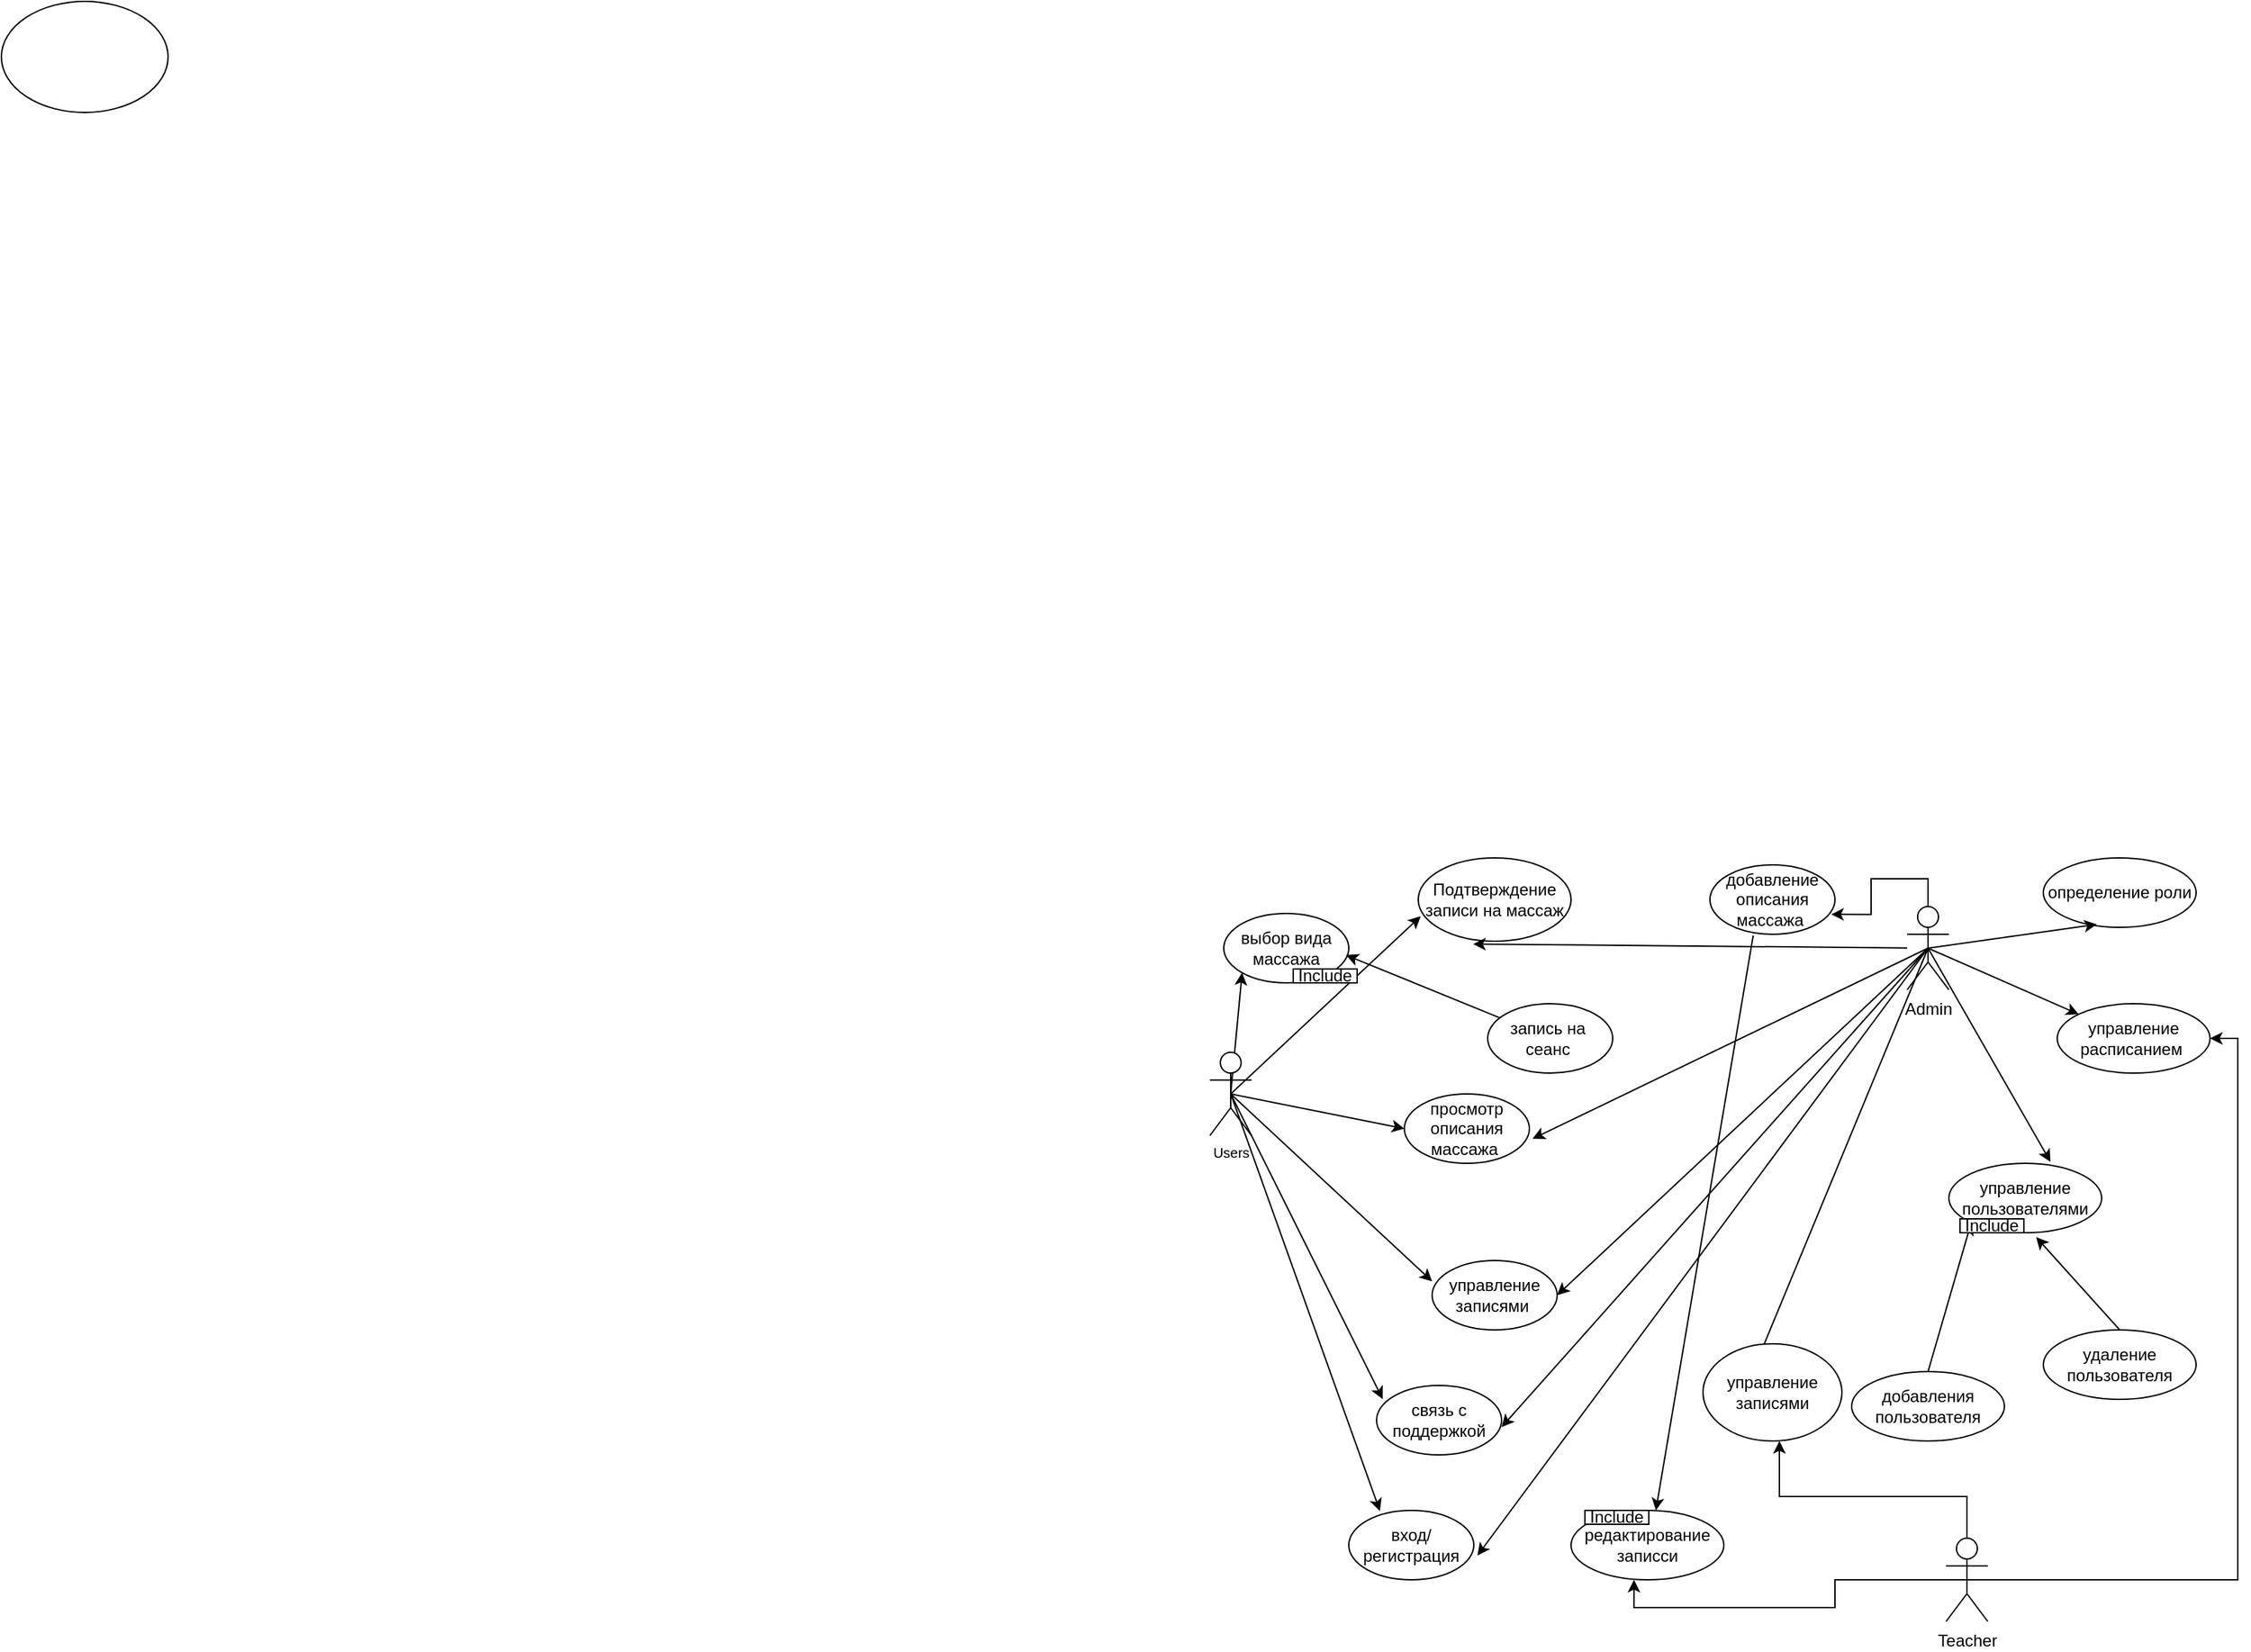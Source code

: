 <mxfile version="24.7.16" pages="3">
  <diagram name="Страница — 1" id="Sn9Q6BF947a1BOfdq00j">
    <mxGraphModel dx="1853" dy="564" grid="1" gridSize="10" guides="1" tooltips="1" connect="1" arrows="1" fold="1" page="1" pageScale="1" pageWidth="827" pageHeight="1169" math="0" shadow="0">
      <root>
        <mxCell id="0" />
        <mxCell id="1" parent="0" />
        <mxCell id="j0RlZ6Dkl8IsQOzs5qYV-15" value="" style="ellipse;whiteSpace=wrap;html=1;" parent="1" vertex="1">
          <mxGeometry x="-330" y="123" width="120" height="80" as="geometry" />
        </mxCell>
        <mxCell id="QufD9YajlSh37wi0qQjC-22" style="edgeStyle=none;rounded=0;orthogonalLoop=1;jettySize=auto;html=1;exitX=0.5;exitY=0.5;exitDx=0;exitDy=0;exitPerimeter=0;entryX=0;entryY=1;entryDx=0;entryDy=0;" edge="1" parent="1" source="QufD9YajlSh37wi0qQjC-24" target="QufD9YajlSh37wi0qQjC-26">
          <mxGeometry relative="1" as="geometry" />
        </mxCell>
        <mxCell id="QufD9YajlSh37wi0qQjC-23" style="edgeStyle=none;rounded=0;orthogonalLoop=1;jettySize=auto;html=1;exitX=0.5;exitY=0.5;exitDx=0;exitDy=0;exitPerimeter=0;entryX=0;entryY=0.5;entryDx=0;entryDy=0;" edge="1" parent="1" source="QufD9YajlSh37wi0qQjC-24" target="QufD9YajlSh37wi0qQjC-49">
          <mxGeometry relative="1" as="geometry" />
        </mxCell>
        <mxCell id="QufD9YajlSh37wi0qQjC-24" value="Users" style="shape=umlActor;verticalLabelPosition=bottom;verticalAlign=top;html=1;fontStyle=0;fontSize=10;" vertex="1" parent="1">
          <mxGeometry x="540" y="880" width="30" height="60" as="geometry" />
        </mxCell>
        <mxCell id="QufD9YajlSh37wi0qQjC-25" value="вход/регистрация" style="ellipse;whiteSpace=wrap;html=1;" vertex="1" parent="1">
          <mxGeometry x="640" y="1210" width="90" height="50" as="geometry" />
        </mxCell>
        <mxCell id="QufD9YajlSh37wi0qQjC-26" value="выбор вида массажа" style="ellipse;whiteSpace=wrap;html=1;" vertex="1" parent="1">
          <mxGeometry x="550" y="780" width="90" height="50" as="geometry" />
        </mxCell>
        <mxCell id="QufD9YajlSh37wi0qQjC-27" value="запись на&amp;nbsp; сеанс&amp;nbsp;" style="ellipse;whiteSpace=wrap;html=1;" vertex="1" parent="1">
          <mxGeometry x="740" y="845" width="90" height="50" as="geometry" />
        </mxCell>
        <mxCell id="QufD9YajlSh37wi0qQjC-28" style="edgeStyle=none;rounded=0;orthogonalLoop=1;jettySize=auto;html=1;exitX=0.5;exitY=0.5;exitDx=0;exitDy=0;exitPerimeter=0;entryX=1;entryY=0.5;entryDx=0;entryDy=0;" edge="1" parent="1" source="QufD9YajlSh37wi0qQjC-31" target="QufD9YajlSh37wi0qQjC-45">
          <mxGeometry relative="1" as="geometry" />
        </mxCell>
        <mxCell id="QufD9YajlSh37wi0qQjC-29" style="edgeStyle=none;rounded=0;orthogonalLoop=1;jettySize=auto;html=1;exitX=0.5;exitY=0.5;exitDx=0;exitDy=0;exitPerimeter=0;entryX=0.5;entryY=0;entryDx=0;entryDy=0;" edge="1" parent="1" source="QufD9YajlSh37wi0qQjC-31">
          <mxGeometry relative="1" as="geometry">
            <mxPoint x="935" y="1100" as="targetPoint" />
          </mxGeometry>
        </mxCell>
        <mxCell id="QufD9YajlSh37wi0qQjC-30" style="edgeStyle=none;rounded=0;orthogonalLoop=1;jettySize=auto;html=1;exitX=0.5;exitY=0.5;exitDx=0;exitDy=0;exitPerimeter=0;" edge="1" parent="1" source="QufD9YajlSh37wi0qQjC-31" target="QufD9YajlSh37wi0qQjC-48">
          <mxGeometry relative="1" as="geometry" />
        </mxCell>
        <mxCell id="QufD9YajlSh37wi0qQjC-31" value="Admin" style="shape=umlActor;verticalLabelPosition=bottom;verticalAlign=top;html=1;outlineConnect=0;" vertex="1" parent="1">
          <mxGeometry x="1042" y="775" width="30" height="60" as="geometry" />
        </mxCell>
        <mxCell id="QufD9YajlSh37wi0qQjC-32" value="Подтверждение записи на массаж" style="ellipse;whiteSpace=wrap;html=1;" vertex="1" parent="1">
          <mxGeometry x="690" y="740" width="110" height="60" as="geometry" />
        </mxCell>
        <mxCell id="QufD9YajlSh37wi0qQjC-33" value="" style="endArrow=classic;html=1;rounded=0;entryX=0.359;entryY=1.034;entryDx=0;entryDy=0;entryPerimeter=0;" edge="1" parent="1" source="QufD9YajlSh37wi0qQjC-31" target="QufD9YajlSh37wi0qQjC-32">
          <mxGeometry width="50" height="50" relative="1" as="geometry">
            <mxPoint x="810" y="1000" as="sourcePoint" />
            <mxPoint x="860" y="950" as="targetPoint" />
          </mxGeometry>
        </mxCell>
        <mxCell id="QufD9YajlSh37wi0qQjC-34" style="edgeStyle=none;rounded=0;orthogonalLoop=1;jettySize=auto;html=1;exitX=0.5;exitY=0.5;exitDx=0;exitDy=0;exitPerimeter=0;entryX=1.029;entryY=0.65;entryDx=0;entryDy=0;entryPerimeter=0;" edge="1" parent="1" source="QufD9YajlSh37wi0qQjC-31" target="QufD9YajlSh37wi0qQjC-25">
          <mxGeometry relative="1" as="geometry" />
        </mxCell>
        <mxCell id="QufD9YajlSh37wi0qQjC-35" value="управление пользователями" style="ellipse;whiteSpace=wrap;html=1;" vertex="1" parent="1">
          <mxGeometry x="1072" y="960" width="110" height="50" as="geometry" />
        </mxCell>
        <mxCell id="QufD9YajlSh37wi0qQjC-36" style="edgeStyle=none;rounded=0;orthogonalLoop=1;jettySize=auto;html=1;exitX=0.5;exitY=0.5;exitDx=0;exitDy=0;exitPerimeter=0;entryX=0.665;entryY=-0.021;entryDx=0;entryDy=0;entryPerimeter=0;" edge="1" parent="1" source="QufD9YajlSh37wi0qQjC-31" target="QufD9YajlSh37wi0qQjC-35">
          <mxGeometry relative="1" as="geometry" />
        </mxCell>
        <mxCell id="QufD9YajlSh37wi0qQjC-37" value="удаление пользователя" style="ellipse;whiteSpace=wrap;html=1;" vertex="1" parent="1">
          <mxGeometry x="1140" y="1080" width="110" height="50" as="geometry" />
        </mxCell>
        <mxCell id="QufD9YajlSh37wi0qQjC-38" style="edgeStyle=none;rounded=0;orthogonalLoop=1;jettySize=auto;html=1;exitX=0.5;exitY=0;exitDx=0;exitDy=0;entryX=0.571;entryY=1.063;entryDx=0;entryDy=0;entryPerimeter=0;" edge="1" parent="1" source="QufD9YajlSh37wi0qQjC-37" target="QufD9YajlSh37wi0qQjC-35">
          <mxGeometry relative="1" as="geometry" />
        </mxCell>
        <mxCell id="QufD9YajlSh37wi0qQjC-39" value="связь с поддержкой" style="ellipse;whiteSpace=wrap;html=1;" vertex="1" parent="1">
          <mxGeometry x="660" y="1120" width="90" height="50" as="geometry" />
        </mxCell>
        <mxCell id="QufD9YajlSh37wi0qQjC-40" style="edgeStyle=none;rounded=0;orthogonalLoop=1;jettySize=auto;html=1;exitX=0.5;exitY=0.5;exitDx=0;exitDy=0;exitPerimeter=0;entryX=0.049;entryY=0.197;entryDx=0;entryDy=0;entryPerimeter=0;" edge="1" parent="1" source="QufD9YajlSh37wi0qQjC-24" target="QufD9YajlSh37wi0qQjC-39">
          <mxGeometry relative="1" as="geometry" />
        </mxCell>
        <mxCell id="QufD9YajlSh37wi0qQjC-41" style="edgeStyle=none;rounded=0;orthogonalLoop=1;jettySize=auto;html=1;exitX=0.5;exitY=0.5;exitDx=0;exitDy=0;exitPerimeter=0;entryX=0.249;entryY=0.009;entryDx=0;entryDy=0;entryPerimeter=0;" edge="1" parent="1" source="QufD9YajlSh37wi0qQjC-24" target="QufD9YajlSh37wi0qQjC-25">
          <mxGeometry relative="1" as="geometry" />
        </mxCell>
        <mxCell id="QufD9YajlSh37wi0qQjC-42" style="edgeStyle=none;rounded=0;orthogonalLoop=1;jettySize=auto;html=1;exitX=0.5;exitY=0.5;exitDx=0;exitDy=0;exitPerimeter=0;entryX=1;entryY=0.6;entryDx=0;entryDy=0;entryPerimeter=0;" edge="1" parent="1" source="QufD9YajlSh37wi0qQjC-31" target="QufD9YajlSh37wi0qQjC-39">
          <mxGeometry relative="1" as="geometry" />
        </mxCell>
        <mxCell id="QufD9YajlSh37wi0qQjC-43" style="edgeStyle=none;rounded=0;orthogonalLoop=1;jettySize=auto;html=1;exitX=0.5;exitY=0;exitDx=0;exitDy=0;entryX=0;entryY=1;entryDx=0;entryDy=0;" edge="1" parent="1" source="QufD9YajlSh37wi0qQjC-44" target="QufD9YajlSh37wi0qQjC-35">
          <mxGeometry relative="1" as="geometry" />
        </mxCell>
        <mxCell id="QufD9YajlSh37wi0qQjC-44" value="добавления пользователя" style="ellipse;whiteSpace=wrap;html=1;" vertex="1" parent="1">
          <mxGeometry x="1002" y="1110" width="110" height="50" as="geometry" />
        </mxCell>
        <mxCell id="QufD9YajlSh37wi0qQjC-45" value="управление записями&amp;nbsp;" style="ellipse;whiteSpace=wrap;html=1;" vertex="1" parent="1">
          <mxGeometry x="700" y="1030" width="90" height="50" as="geometry" />
        </mxCell>
        <mxCell id="QufD9YajlSh37wi0qQjC-46" style="edgeStyle=none;rounded=0;orthogonalLoop=1;jettySize=auto;html=1;exitX=0.5;exitY=0.5;exitDx=0;exitDy=0;exitPerimeter=0;entryX=0;entryY=0.3;entryDx=0;entryDy=0;entryPerimeter=0;" edge="1" parent="1" source="QufD9YajlSh37wi0qQjC-24" target="QufD9YajlSh37wi0qQjC-45">
          <mxGeometry relative="1" as="geometry" />
        </mxCell>
        <mxCell id="QufD9YajlSh37wi0qQjC-48" value="управление расписанием&amp;nbsp;" style="ellipse;whiteSpace=wrap;html=1;" vertex="1" parent="1">
          <mxGeometry x="1150" y="845" width="110" height="50" as="geometry" />
        </mxCell>
        <mxCell id="QufD9YajlSh37wi0qQjC-49" value="просмотр описания массажа&amp;nbsp;" style="ellipse;whiteSpace=wrap;html=1;" vertex="1" parent="1">
          <mxGeometry x="680" y="910" width="90" height="50" as="geometry" />
        </mxCell>
        <mxCell id="QufD9YajlSh37wi0qQjC-50" style="edgeStyle=none;rounded=0;orthogonalLoop=1;jettySize=auto;html=1;entryX=1.025;entryY=0.646;entryDx=0;entryDy=0;entryPerimeter=0;exitX=0.5;exitY=0.5;exitDx=0;exitDy=0;exitPerimeter=0;" edge="1" parent="1" source="QufD9YajlSh37wi0qQjC-31" target="QufD9YajlSh37wi0qQjC-49">
          <mxGeometry relative="1" as="geometry">
            <mxPoint x="1065" y="870" as="sourcePoint" />
          </mxGeometry>
        </mxCell>
        <mxCell id="QufD9YajlSh37wi0qQjC-51" style="edgeStyle=none;rounded=0;orthogonalLoop=1;jettySize=auto;html=1;exitX=0.5;exitY=0.5;exitDx=0;exitDy=0;exitPerimeter=0;entryX=0.016;entryY=0.7;entryDx=0;entryDy=0;entryPerimeter=0;" edge="1" parent="1" source="QufD9YajlSh37wi0qQjC-24" target="QufD9YajlSh37wi0qQjC-32">
          <mxGeometry relative="1" as="geometry" />
        </mxCell>
        <mxCell id="QufD9YajlSh37wi0qQjC-52" value="определение роли" style="ellipse;whiteSpace=wrap;html=1;" vertex="1" parent="1">
          <mxGeometry x="1140" y="740" width="110" height="50" as="geometry" />
        </mxCell>
        <mxCell id="QufD9YajlSh37wi0qQjC-53" style="edgeStyle=none;rounded=0;orthogonalLoop=1;jettySize=auto;html=1;exitX=0.5;exitY=0.5;exitDx=0;exitDy=0;exitPerimeter=0;entryX=0.35;entryY=0.957;entryDx=0;entryDy=0;entryPerimeter=0;" edge="1" parent="1" source="QufD9YajlSh37wi0qQjC-31" target="QufD9YajlSh37wi0qQjC-52">
          <mxGeometry relative="1" as="geometry" />
        </mxCell>
        <mxCell id="QufD9YajlSh37wi0qQjC-54" value="добавление описания массажа&amp;nbsp;" style="ellipse;whiteSpace=wrap;html=1;" vertex="1" parent="1">
          <mxGeometry x="900" y="745" width="90" height="50" as="geometry" />
        </mxCell>
        <mxCell id="QufD9YajlSh37wi0qQjC-55" style="edgeStyle=orthogonalEdgeStyle;rounded=0;orthogonalLoop=1;jettySize=auto;html=1;exitX=0.5;exitY=0.5;exitDx=0;exitDy=0;exitPerimeter=0;entryX=1;entryY=0.5;entryDx=0;entryDy=0;" edge="1" parent="1" source="QufD9YajlSh37wi0qQjC-57" target="QufD9YajlSh37wi0qQjC-48">
          <mxGeometry relative="1" as="geometry" />
        </mxCell>
        <mxCell id="QufD9YajlSh37wi0qQjC-56" style="edgeStyle=orthogonalEdgeStyle;rounded=0;orthogonalLoop=1;jettySize=auto;html=1;exitX=0.5;exitY=0.5;exitDx=0;exitDy=0;exitPerimeter=0;" edge="1" parent="1" source="QufD9YajlSh37wi0qQjC-57">
          <mxGeometry relative="1" as="geometry">
            <mxPoint x="950" y="1160" as="targetPoint" />
            <Array as="points">
              <mxPoint x="1085" y="1200" />
              <mxPoint x="950" y="1200" />
            </Array>
          </mxGeometry>
        </mxCell>
        <mxCell id="QufD9YajlSh37wi0qQjC-57" value="Teacher" style="shape=umlActor;verticalLabelPosition=bottom;verticalAlign=top;html=1;outlineConnect=0;" vertex="1" parent="1">
          <mxGeometry x="1070" y="1230" width="30" height="60" as="geometry" />
        </mxCell>
        <mxCell id="QufD9YajlSh37wi0qQjC-58" value="редактирование записси" style="ellipse;whiteSpace=wrap;html=1;" vertex="1" parent="1">
          <mxGeometry x="800" y="1210" width="110" height="50" as="geometry" />
        </mxCell>
        <mxCell id="QufD9YajlSh37wi0qQjC-59" style="edgeStyle=orthogonalEdgeStyle;rounded=0;orthogonalLoop=1;jettySize=auto;html=1;exitX=0.5;exitY=0.5;exitDx=0;exitDy=0;exitPerimeter=0;entryX=0.412;entryY=1;entryDx=0;entryDy=0;entryPerimeter=0;" edge="1" parent="1" source="QufD9YajlSh37wi0qQjC-57" target="QufD9YajlSh37wi0qQjC-58">
          <mxGeometry relative="1" as="geometry" />
        </mxCell>
        <mxCell id="QufD9YajlSh37wi0qQjC-60" style="edgeStyle=none;rounded=0;orthogonalLoop=1;jettySize=auto;html=1;entryX=0;entryY=1;entryDx=0;entryDy=0;" edge="1" parent="1" source="QufD9YajlSh37wi0qQjC-27">
          <mxGeometry relative="1" as="geometry">
            <mxPoint x="630" y="897" as="sourcePoint" />
            <mxPoint x="638" y="810" as="targetPoint" />
          </mxGeometry>
        </mxCell>
        <mxCell id="QufD9YajlSh37wi0qQjC-61" value="Include" style="rounded=0;whiteSpace=wrap;html=1;" vertex="1" parent="1">
          <mxGeometry x="600" y="820" width="46" height="10" as="geometry" />
        </mxCell>
        <mxCell id="QufD9YajlSh37wi0qQjC-62" value="Include" style="rounded=0;whiteSpace=wrap;html=1;" vertex="1" parent="1">
          <mxGeometry x="1080" y="1000" width="46" height="10" as="geometry" />
        </mxCell>
        <mxCell id="QufD9YajlSh37wi0qQjC-63" value="Include" style="rounded=0;whiteSpace=wrap;html=1;" vertex="1" parent="1">
          <mxGeometry x="810" y="1210" width="46" height="10" as="geometry" />
        </mxCell>
        <mxCell id="QufD9YajlSh37wi0qQjC-64" value="" style="endArrow=classic;html=1;rounded=0;entryX=0.555;entryY=0;entryDx=0;entryDy=0;entryPerimeter=0;exitX=0.346;exitY=1.018;exitDx=0;exitDy=0;exitPerimeter=0;" edge="1" parent="1" source="QufD9YajlSh37wi0qQjC-54" target="QufD9YajlSh37wi0qQjC-58">
          <mxGeometry width="50" height="50" relative="1" as="geometry">
            <mxPoint x="954.5" y="1109" as="sourcePoint" />
            <mxPoint x="793.5" y="960" as="targetPoint" />
          </mxGeometry>
        </mxCell>
        <mxCell id="QufD9YajlSh37wi0qQjC-65" style="edgeStyle=orthogonalEdgeStyle;rounded=0;orthogonalLoop=1;jettySize=auto;html=1;exitX=0.5;exitY=0;exitDx=0;exitDy=0;exitPerimeter=0;entryX=0.97;entryY=0.713;entryDx=0;entryDy=0;entryPerimeter=0;" edge="1" parent="1" source="QufD9YajlSh37wi0qQjC-31" target="QufD9YajlSh37wi0qQjC-54">
          <mxGeometry relative="1" as="geometry" />
        </mxCell>
        <mxCell id="QufD9YajlSh37wi0qQjC-66" value="управление записями" style="ellipse;whiteSpace=wrap;html=1;" vertex="1" parent="1">
          <mxGeometry x="895" y="1090" width="100" height="70" as="geometry" />
        </mxCell>
      </root>
    </mxGraphModel>
  </diagram>
  <diagram id="aHasKVYYZ6ZJzOoGVuJB" name="Страница — 2">
    <mxGraphModel dx="727" dy="399" grid="1" gridSize="10" guides="1" tooltips="1" connect="1" arrows="1" fold="1" page="1" pageScale="1" pageWidth="827" pageHeight="1169" math="0" shadow="0">
      <root>
        <mxCell id="0" />
        <mxCell id="1" parent="0" />
        <mxCell id="Vlpkj7MBaVBn8xbvUsrT-1" style="edgeStyle=orthogonalEdgeStyle;rounded=0;orthogonalLoop=1;jettySize=auto;html=1;exitX=0.5;exitY=1;exitDx=0;exitDy=0;entryX=0.5;entryY=0;entryDx=0;entryDy=0;" edge="1" parent="1" source="Vlpkj7MBaVBn8xbvUsrT-2" target="Vlpkj7MBaVBn8xbvUsrT-3">
          <mxGeometry relative="1" as="geometry" />
        </mxCell>
        <mxCell id="Vlpkj7MBaVBn8xbvUsrT-2" value="" style="ellipse;whiteSpace=wrap;html=1;aspect=fixed;" vertex="1" parent="1">
          <mxGeometry x="720" y="200" width="20" height="20" as="geometry" />
        </mxCell>
        <mxCell id="Vlpkj7MBaVBn8xbvUsrT-3" value="" style="rhombus;whiteSpace=wrap;html=1;" vertex="1" parent="1">
          <mxGeometry x="700" y="250" width="60" height="50" as="geometry" />
        </mxCell>
        <mxCell id="Vlpkj7MBaVBn8xbvUsrT-4" value="" style="edgeStyle=orthogonalEdgeStyle;rounded=0;orthogonalLoop=1;jettySize=auto;html=1;" edge="1" parent="1" source="Vlpkj7MBaVBn8xbvUsrT-5" target="Vlpkj7MBaVBn8xbvUsrT-33">
          <mxGeometry relative="1" as="geometry" />
        </mxCell>
        <mxCell id="Vlpkj7MBaVBn8xbvUsrT-5" value="Ввод почты и пароля" style="strokeWidth=2;html=1;shape=mxgraph.flowchart.terminator;whiteSpace=wrap;" vertex="1" parent="1">
          <mxGeometry x="690" y="320" width="80" height="60" as="geometry" />
        </mxCell>
        <mxCell id="Vlpkj7MBaVBn8xbvUsrT-6" style="edgeStyle=orthogonalEdgeStyle;rounded=0;orthogonalLoop=1;jettySize=auto;html=1;exitX=0.5;exitY=1;exitDx=0;exitDy=0;entryX=0.5;entryY=0;entryDx=0;entryDy=0;entryPerimeter=0;" edge="1" parent="1" source="Vlpkj7MBaVBn8xbvUsrT-3" target="Vlpkj7MBaVBn8xbvUsrT-5">
          <mxGeometry relative="1" as="geometry" />
        </mxCell>
        <mxCell id="Vlpkj7MBaVBn8xbvUsrT-7" style="edgeStyle=orthogonalEdgeStyle;rounded=0;orthogonalLoop=1;jettySize=auto;html=1;exitX=0.5;exitY=1;exitDx=0;exitDy=0;exitPerimeter=0;entryX=0.5;entryY=0;entryDx=0;entryDy=0;" edge="1" parent="1" source="Vlpkj7MBaVBn8xbvUsrT-8" target="Vlpkj7MBaVBn8xbvUsrT-12">
          <mxGeometry relative="1" as="geometry" />
        </mxCell>
        <mxCell id="Vlpkj7MBaVBn8xbvUsrT-8" value="Проверка почты и пароля" style="strokeWidth=2;html=1;shape=mxgraph.flowchart.terminator;whiteSpace=wrap;" vertex="1" parent="1">
          <mxGeometry x="690" y="400" width="80" height="60" as="geometry" />
        </mxCell>
        <mxCell id="Vlpkj7MBaVBn8xbvUsrT-9" style="edgeStyle=orthogonalEdgeStyle;rounded=0;orthogonalLoop=1;jettySize=auto;html=1;exitX=0.5;exitY=1;exitDx=0;exitDy=0;exitPerimeter=0;entryX=0.5;entryY=0;entryDx=0;entryDy=0;entryPerimeter=0;" edge="1" parent="1" source="Vlpkj7MBaVBn8xbvUsrT-5" target="Vlpkj7MBaVBn8xbvUsrT-8">
          <mxGeometry relative="1" as="geometry" />
        </mxCell>
        <mxCell id="Vlpkj7MBaVBn8xbvUsrT-10" style="edgeStyle=orthogonalEdgeStyle;rounded=0;orthogonalLoop=1;jettySize=auto;html=1;exitX=0;exitY=0.5;exitDx=0;exitDy=0;entryX=0;entryY=0.5;entryDx=0;entryDy=0;" edge="1" parent="1" source="Vlpkj7MBaVBn8xbvUsrT-12" target="Vlpkj7MBaVBn8xbvUsrT-3">
          <mxGeometry relative="1" as="geometry" />
        </mxCell>
        <mxCell id="Vlpkj7MBaVBn8xbvUsrT-11" style="edgeStyle=orthogonalEdgeStyle;rounded=0;orthogonalLoop=1;jettySize=auto;html=1;exitX=0.5;exitY=1;exitDx=0;exitDy=0;" edge="1" parent="1" source="Vlpkj7MBaVBn8xbvUsrT-12">
          <mxGeometry relative="1" as="geometry">
            <mxPoint x="730.333" y="580" as="targetPoint" />
          </mxGeometry>
        </mxCell>
        <mxCell id="Vlpkj7MBaVBn8xbvUsrT-12" value="" style="rhombus;whiteSpace=wrap;html=1;" vertex="1" parent="1">
          <mxGeometry x="700" y="490" width="60" height="50" as="geometry" />
        </mxCell>
        <mxCell id="Vlpkj7MBaVBn8xbvUsrT-13" value="Введены неправильные данные" style="text;html=1;align=center;verticalAlign=middle;resizable=0;points=[];autosize=1;strokeColor=none;fillColor=none;" vertex="1" parent="1">
          <mxGeometry x="480" y="430" width="200" height="30" as="geometry" />
        </mxCell>
        <mxCell id="Vlpkj7MBaVBn8xbvUsrT-14" value="Введены правильные данные&amp;nbsp;" style="text;html=1;align=center;verticalAlign=middle;resizable=0;points=[];autosize=1;strokeColor=none;fillColor=none;" vertex="1" parent="1">
          <mxGeometry x="530" y="540" width="190" height="30" as="geometry" />
        </mxCell>
        <mxCell id="Vlpkj7MBaVBn8xbvUsrT-15" style="edgeStyle=orthogonalEdgeStyle;rounded=0;orthogonalLoop=1;jettySize=auto;html=1;exitX=0.5;exitY=1;exitDx=0;exitDy=0;exitPerimeter=0;entryX=0.5;entryY=0;entryDx=0;entryDy=0;" edge="1" parent="1" source="Vlpkj7MBaVBn8xbvUsrT-17" target="Vlpkj7MBaVBn8xbvUsrT-21">
          <mxGeometry relative="1" as="geometry" />
        </mxCell>
        <mxCell id="Vlpkj7MBaVBn8xbvUsrT-16" value="" style="edgeStyle=orthogonalEdgeStyle;rounded=0;orthogonalLoop=1;jettySize=auto;html=1;" edge="1" parent="1" source="Vlpkj7MBaVBn8xbvUsrT-17" target="Vlpkj7MBaVBn8xbvUsrT-34">
          <mxGeometry relative="1" as="geometry" />
        </mxCell>
        <mxCell id="Vlpkj7MBaVBn8xbvUsrT-17" value="Выбрать массажа для записи&amp;nbsp;" style="strokeWidth=2;html=1;shape=mxgraph.flowchart.terminator;whiteSpace=wrap;" vertex="1" parent="1">
          <mxGeometry x="690" y="580" width="80" height="60" as="geometry" />
        </mxCell>
        <mxCell id="Vlpkj7MBaVBn8xbvUsrT-18" style="edgeStyle=orthogonalEdgeStyle;rounded=0;orthogonalLoop=1;jettySize=auto;html=1;exitX=0;exitY=0.5;exitDx=0;exitDy=0;" edge="1" parent="1" source="Vlpkj7MBaVBn8xbvUsrT-21" target="Vlpkj7MBaVBn8xbvUsrT-23">
          <mxGeometry relative="1" as="geometry" />
        </mxCell>
        <mxCell id="Vlpkj7MBaVBn8xbvUsrT-19" style="edgeStyle=orthogonalEdgeStyle;rounded=0;orthogonalLoop=1;jettySize=auto;html=1;exitX=0;exitY=1;exitDx=0;exitDy=0;" edge="1" parent="1" source="Vlpkj7MBaVBn8xbvUsrT-21" target="Vlpkj7MBaVBn8xbvUsrT-25">
          <mxGeometry relative="1" as="geometry" />
        </mxCell>
        <mxCell id="Vlpkj7MBaVBn8xbvUsrT-20" style="edgeStyle=orthogonalEdgeStyle;rounded=0;orthogonalLoop=1;jettySize=auto;html=1;exitX=1;exitY=0.5;exitDx=0;exitDy=0;" edge="1" parent="1" source="Vlpkj7MBaVBn8xbvUsrT-21" target="Vlpkj7MBaVBn8xbvUsrT-29">
          <mxGeometry relative="1" as="geometry" />
        </mxCell>
        <mxCell id="Vlpkj7MBaVBn8xbvUsrT-21" value="" style="rhombus;whiteSpace=wrap;html=1;" vertex="1" parent="1">
          <mxGeometry x="700" y="680" width="60" height="50" as="geometry" />
        </mxCell>
        <mxCell id="Vlpkj7MBaVBn8xbvUsrT-22" style="edgeStyle=orthogonalEdgeStyle;rounded=0;orthogonalLoop=1;jettySize=auto;html=1;exitX=0.5;exitY=1;exitDx=0;exitDy=0;exitPerimeter=0;entryX=0;entryY=0.5;entryDx=0;entryDy=0;" edge="1" parent="1" source="Vlpkj7MBaVBn8xbvUsrT-23" target="Vlpkj7MBaVBn8xbvUsrT-30">
          <mxGeometry relative="1" as="geometry" />
        </mxCell>
        <mxCell id="Vlpkj7MBaVBn8xbvUsrT-23" value="Записаться на массаж" style="strokeWidth=2;html=1;shape=mxgraph.flowchart.terminator;whiteSpace=wrap;" vertex="1" parent="1">
          <mxGeometry x="550" y="790" width="80" height="60" as="geometry" />
        </mxCell>
        <mxCell id="Vlpkj7MBaVBn8xbvUsrT-24" style="edgeStyle=orthogonalEdgeStyle;rounded=0;orthogonalLoop=1;jettySize=auto;html=1;exitX=0.5;exitY=1;exitDx=0;exitDy=0;exitPerimeter=0;" edge="1" parent="1" source="Vlpkj7MBaVBn8xbvUsrT-25" target="Vlpkj7MBaVBn8xbvUsrT-30">
          <mxGeometry relative="1" as="geometry" />
        </mxCell>
        <mxCell id="Vlpkj7MBaVBn8xbvUsrT-25" value="Изменить запись" style="strokeWidth=2;html=1;shape=mxgraph.flowchart.terminator;whiteSpace=wrap;" vertex="1" parent="1">
          <mxGeometry x="670" y="790" width="80" height="60" as="geometry" />
        </mxCell>
        <mxCell id="Vlpkj7MBaVBn8xbvUsrT-26" value="Просмотреть запись" style="strokeWidth=2;html=1;shape=mxgraph.flowchart.terminator;whiteSpace=wrap;" vertex="1" parent="1">
          <mxGeometry x="800" y="790" width="80" height="60" as="geometry" />
        </mxCell>
        <mxCell id="Vlpkj7MBaVBn8xbvUsrT-27" style="edgeStyle=orthogonalEdgeStyle;rounded=0;orthogonalLoop=1;jettySize=auto;html=1;exitX=1;exitY=1;exitDx=0;exitDy=0;entryX=0.433;entryY=-0.003;entryDx=0;entryDy=0;entryPerimeter=0;" edge="1" parent="1" source="Vlpkj7MBaVBn8xbvUsrT-21" target="Vlpkj7MBaVBn8xbvUsrT-26">
          <mxGeometry relative="1" as="geometry" />
        </mxCell>
        <mxCell id="Vlpkj7MBaVBn8xbvUsrT-28" style="edgeStyle=orthogonalEdgeStyle;rounded=0;orthogonalLoop=1;jettySize=auto;html=1;exitX=0.5;exitY=1;exitDx=0;exitDy=0;exitPerimeter=0;entryX=1;entryY=0.5;entryDx=0;entryDy=0;" edge="1" parent="1" source="Vlpkj7MBaVBn8xbvUsrT-29" target="Vlpkj7MBaVBn8xbvUsrT-30">
          <mxGeometry relative="1" as="geometry" />
        </mxCell>
        <mxCell id="Vlpkj7MBaVBn8xbvUsrT-29" value="Удалить запись" style="strokeWidth=2;html=1;shape=mxgraph.flowchart.terminator;whiteSpace=wrap;" vertex="1" parent="1">
          <mxGeometry x="920" y="790" width="80" height="60" as="geometry" />
        </mxCell>
        <mxCell id="Vlpkj7MBaVBn8xbvUsrT-30" value="" style="rhombus;whiteSpace=wrap;html=1;" vertex="1" parent="1">
          <mxGeometry x="730" y="900" width="60" height="50" as="geometry" />
        </mxCell>
        <mxCell id="Vlpkj7MBaVBn8xbvUsrT-31" style="edgeStyle=orthogonalEdgeStyle;rounded=0;orthogonalLoop=1;jettySize=auto;html=1;exitX=0.5;exitY=1;exitDx=0;exitDy=0;exitPerimeter=0;entryX=0.944;entryY=0.343;entryDx=0;entryDy=0;entryPerimeter=0;" edge="1" parent="1" source="Vlpkj7MBaVBn8xbvUsrT-26" target="Vlpkj7MBaVBn8xbvUsrT-30">
          <mxGeometry relative="1" as="geometry" />
        </mxCell>
        <mxCell id="Vlpkj7MBaVBn8xbvUsrT-32" style="edgeStyle=orthogonalEdgeStyle;rounded=0;orthogonalLoop=1;jettySize=auto;html=1;exitX=0.5;exitY=1;exitDx=0;exitDy=0;entryX=0;entryY=0.5;entryDx=0;entryDy=0;entryPerimeter=0;" edge="1" parent="1" source="Vlpkj7MBaVBn8xbvUsrT-30" target="Vlpkj7MBaVBn8xbvUsrT-17">
          <mxGeometry relative="1" as="geometry">
            <Array as="points">
              <mxPoint x="760" y="970" />
              <mxPoint x="500" y="970" />
              <mxPoint x="500" y="610" />
            </Array>
          </mxGeometry>
        </mxCell>
        <mxCell id="Vlpkj7MBaVBn8xbvUsrT-33" value="" style="ellipse;whiteSpace=wrap;html=1;aspect=fixed;" vertex="1" parent="1">
          <mxGeometry x="814" y="340" width="20" height="20" as="geometry" />
        </mxCell>
        <mxCell id="Vlpkj7MBaVBn8xbvUsrT-34" value="" style="ellipse;whiteSpace=wrap;html=1;aspect=fixed;" vertex="1" parent="1">
          <mxGeometry x="860" y="600" width="20" height="20" as="geometry" />
        </mxCell>
        <mxCell id="Vlpkj7MBaVBn8xbvUsrT-35" value="Выход из системы" style="text;html=1;align=center;verticalAlign=middle;resizable=0;points=[];autosize=1;strokeColor=none;fillColor=none;" vertex="1" parent="1">
          <mxGeometry x="890" y="590" width="130" height="30" as="geometry" />
        </mxCell>
        <mxCell id="Vlpkj7MBaVBn8xbvUsrT-36" value="&lt;span style=&quot;color: rgb(0, 0, 0); font-family: Helvetica; font-size: 12px; font-style: normal; font-variant-ligatures: normal; font-variant-caps: normal; font-weight: 400; letter-spacing: normal; orphans: 2; text-align: center; text-indent: 0px; text-transform: none; widows: 2; word-spacing: 0px; -webkit-text-stroke-width: 0px; white-space: nowrap; background-color: rgb(251, 251, 251); text-decoration-thickness: initial; text-decoration-style: initial; text-decoration-color: initial; display: inline !important; float: none;&quot;&gt;Выход из системы&lt;/span&gt;" style="text;whiteSpace=wrap;html=1;" vertex="1" parent="1">
          <mxGeometry x="834" y="340" width="140" height="40" as="geometry" />
        </mxCell>
        <mxCell id="Vlpkj7MBaVBn8xbvUsrT-37" value="" style="endArrow=none;html=1;rounded=0;exitX=1;exitY=0;exitDx=0;exitDy=0;" edge="1" parent="1" source="Vlpkj7MBaVBn8xbvUsrT-21">
          <mxGeometry width="50" height="50" relative="1" as="geometry">
            <mxPoint x="820" y="800" as="sourcePoint" />
            <mxPoint x="1060" y="800" as="targetPoint" />
            <Array as="points">
              <mxPoint x="1060" y="690" />
            </Array>
          </mxGeometry>
        </mxCell>
        <mxCell id="Vlpkj7MBaVBn8xbvUsrT-39" value="подтверждение номера&amp;nbsp;" style="strokeWidth=2;html=1;shape=mxgraph.flowchart.terminator;whiteSpace=wrap;" vertex="1" parent="1">
          <mxGeometry x="1020" y="790" width="100" height="60" as="geometry" />
        </mxCell>
        <mxCell id="Vlpkj7MBaVBn8xbvUsrT-40" value="" style="endArrow=classic;html=1;rounded=0;" edge="1" parent="1">
          <mxGeometry width="50" height="50" relative="1" as="geometry">
            <mxPoint x="1060" y="690" as="sourcePoint" />
            <mxPoint x="1060" y="790" as="targetPoint" />
            <Array as="points">
              <mxPoint x="1060" y="690" />
            </Array>
          </mxGeometry>
        </mxCell>
      </root>
    </mxGraphModel>
  </diagram>
  <diagram id="smsij98Wmw1ewSfDMP_E" name="Страница — 3">
    <mxGraphModel dx="872" dy="479" grid="1" gridSize="10" guides="1" tooltips="1" connect="1" arrows="1" fold="1" page="1" pageScale="1" pageWidth="827" pageHeight="1169" math="0" shadow="0">
      <root>
        <mxCell id="0" />
        <mxCell id="1" parent="0" />
        <mxCell id="skW-gDbjZoDmXVQ_z4p6-1" value="Пользователь" style="rounded=1;whiteSpace=wrap;html=1;" vertex="1" parent="1">
          <mxGeometry x="490" y="240" width="90" height="40" as="geometry" />
        </mxCell>
        <mxCell id="skW-gDbjZoDmXVQ_z4p6-2" value="" style="verticalLabelPosition=bottom;verticalAlign=top;html=1;shape=mxgraph.basic.rect;fillColor2=none;strokeWidth=1;size=20;indent=5;" vertex="1" parent="1">
          <mxGeometry x="530" y="280" width="10" height="370" as="geometry" />
        </mxCell>
        <mxCell id="skW-gDbjZoDmXVQ_z4p6-3" value="" style="endArrow=classic;html=1;rounded=0;" edge="1" parent="1">
          <mxGeometry width="50" height="50" relative="1" as="geometry">
            <mxPoint x="540" y="340" as="sourcePoint" />
            <mxPoint x="680" y="340" as="targetPoint" />
          </mxGeometry>
        </mxCell>
        <mxCell id="skW-gDbjZoDmXVQ_z4p6-4" value="Ввод данных" style="text;html=1;align=center;verticalAlign=middle;resizable=0;points=[];autosize=1;strokeColor=none;fillColor=none;" vertex="1" parent="1">
          <mxGeometry x="560" y="300" width="100" height="30" as="geometry" />
        </mxCell>
        <mxCell id="skW-gDbjZoDmXVQ_z4p6-5" value="Форма регисрации" style="rounded=1;whiteSpace=wrap;html=1;" vertex="1" parent="1">
          <mxGeometry x="640" y="240" width="90" height="40" as="geometry" />
        </mxCell>
        <mxCell id="skW-gDbjZoDmXVQ_z4p6-6" value="" style="endArrow=none;dashed=1;html=1;rounded=0;" edge="1" parent="1">
          <mxGeometry width="50" height="50" relative="1" as="geometry">
            <mxPoint x="684.58" y="310" as="sourcePoint" />
            <mxPoint x="684.58" y="280" as="targetPoint" />
          </mxGeometry>
        </mxCell>
        <mxCell id="skW-gDbjZoDmXVQ_z4p6-7" value="" style="verticalLabelPosition=bottom;verticalAlign=top;html=1;shape=mxgraph.basic.rect;fillColor2=none;strokeWidth=1;size=20;indent=5;" vertex="1" parent="1">
          <mxGeometry x="680" y="310" width="10" height="340" as="geometry" />
        </mxCell>
        <mxCell id="skW-gDbjZoDmXVQ_z4p6-8" value="" style="endArrow=classic;html=1;rounded=0;entryX=0;entryY=0.046;entryDx=0;entryDy=0;entryPerimeter=0;" edge="1" parent="1" target="skW-gDbjZoDmXVQ_z4p6-12">
          <mxGeometry width="50" height="50" relative="1" as="geometry">
            <mxPoint x="690" y="371" as="sourcePoint" />
            <mxPoint x="829" y="370" as="targetPoint" />
          </mxGeometry>
        </mxCell>
        <mxCell id="skW-gDbjZoDmXVQ_z4p6-9" value="передача даннхы" style="text;html=1;align=center;verticalAlign=middle;resizable=0;points=[];autosize=1;strokeColor=none;fillColor=none;" vertex="1" parent="1">
          <mxGeometry x="700" y="330" width="120" height="30" as="geometry" />
        </mxCell>
        <mxCell id="skW-gDbjZoDmXVQ_z4p6-10" value="Обработка сохранение&amp;nbsp;" style="rounded=1;whiteSpace=wrap;html=1;" vertex="1" parent="1">
          <mxGeometry x="794" y="240" width="90" height="40" as="geometry" />
        </mxCell>
        <mxCell id="skW-gDbjZoDmXVQ_z4p6-11" value="" style="endArrow=none;dashed=1;html=1;rounded=0;" edge="1" parent="1">
          <mxGeometry width="50" height="50" relative="1" as="geometry">
            <mxPoint x="839" y="360" as="sourcePoint" />
            <mxPoint x="838.58" y="280" as="targetPoint" />
          </mxGeometry>
        </mxCell>
        <mxCell id="skW-gDbjZoDmXVQ_z4p6-12" value="" style="verticalLabelPosition=bottom;verticalAlign=top;html=1;shape=mxgraph.basic.rect;fillColor2=none;strokeWidth=1;size=20;indent=5;" vertex="1" parent="1">
          <mxGeometry x="834" y="360" width="10" height="280" as="geometry" />
        </mxCell>
        <mxCell id="skW-gDbjZoDmXVQ_z4p6-13" value="" style="endArrow=none;html=1;rounded=0;" edge="1" parent="1">
          <mxGeometry width="50" height="50" relative="1" as="geometry">
            <mxPoint x="880" y="420" as="sourcePoint" />
            <mxPoint x="880" y="400" as="targetPoint" />
          </mxGeometry>
        </mxCell>
        <mxCell id="skW-gDbjZoDmXVQ_z4p6-14" value="" style="endArrow=none;html=1;rounded=0;entryX=1.2;entryY=0.139;entryDx=0;entryDy=0;entryPerimeter=0;" edge="1" parent="1" target="skW-gDbjZoDmXVQ_z4p6-12">
          <mxGeometry width="50" height="50" relative="1" as="geometry">
            <mxPoint x="880" y="399" as="sourcePoint" />
            <mxPoint x="860" y="390" as="targetPoint" />
          </mxGeometry>
        </mxCell>
        <mxCell id="skW-gDbjZoDmXVQ_z4p6-15" value="" style="endArrow=classic;html=1;rounded=0;" edge="1" parent="1">
          <mxGeometry width="50" height="50" relative="1" as="geometry">
            <mxPoint x="880" y="420" as="sourcePoint" />
            <mxPoint x="850" y="420" as="targetPoint" />
          </mxGeometry>
        </mxCell>
        <mxCell id="skW-gDbjZoDmXVQ_z4p6-16" value="Валидация" style="text;html=1;align=center;verticalAlign=middle;resizable=0;points=[];autosize=1;strokeColor=none;fillColor=none;" vertex="1" parent="1">
          <mxGeometry x="844" y="370" width="90" height="30" as="geometry" />
        </mxCell>
        <mxCell id="skW-gDbjZoDmXVQ_z4p6-17" value="БД" style="rounded=1;whiteSpace=wrap;html=1;" vertex="1" parent="1">
          <mxGeometry x="940" y="240" width="90" height="40" as="geometry" />
        </mxCell>
        <mxCell id="skW-gDbjZoDmXVQ_z4p6-18" value="" style="endArrow=none;dashed=1;html=1;rounded=0;" edge="1" parent="1">
          <mxGeometry width="50" height="50" relative="1" as="geometry">
            <mxPoint x="985" y="450" as="sourcePoint" />
            <mxPoint x="984.58" y="280" as="targetPoint" />
          </mxGeometry>
        </mxCell>
        <mxCell id="skW-gDbjZoDmXVQ_z4p6-19" value="" style="endArrow=classic;html=1;rounded=0;entryX=0;entryY=0.046;entryDx=0;entryDy=0;entryPerimeter=0;" edge="1" parent="1">
          <mxGeometry width="50" height="50" relative="1" as="geometry">
            <mxPoint x="844" y="450" as="sourcePoint" />
            <mxPoint x="988" y="452" as="targetPoint" />
          </mxGeometry>
        </mxCell>
        <mxCell id="skW-gDbjZoDmXVQ_z4p6-20" value="" style="verticalLabelPosition=bottom;verticalAlign=top;html=1;shape=mxgraph.basic.rect;fillColor2=none;strokeWidth=1;size=20;indent=5;" vertex="1" parent="1">
          <mxGeometry x="980" y="455" width="10" height="50" as="geometry" />
        </mxCell>
        <mxCell id="skW-gDbjZoDmXVQ_z4p6-21" value="Запрос на добавления на массаж" style="text;html=1;align=center;verticalAlign=middle;resizable=0;points=[];autosize=1;strokeColor=none;fillColor=none;" vertex="1" parent="1">
          <mxGeometry x="844" y="420" width="210" height="30" as="geometry" />
        </mxCell>
        <mxCell id="skW-gDbjZoDmXVQ_z4p6-22" value="" style="endArrow=classic;html=1;rounded=0;entryX=1.019;entryY=0.489;entryDx=0;entryDy=0;entryPerimeter=0;exitX=-0.161;exitY=0.87;exitDx=0;exitDy=0;exitPerimeter=0;" edge="1" parent="1" source="skW-gDbjZoDmXVQ_z4p6-20" target="skW-gDbjZoDmXVQ_z4p6-12">
          <mxGeometry width="50" height="50" relative="1" as="geometry">
            <mxPoint x="836" y="550" as="sourcePoint" />
            <mxPoint x="980" y="552" as="targetPoint" />
          </mxGeometry>
        </mxCell>
        <mxCell id="skW-gDbjZoDmXVQ_z4p6-23" value="Результат" style="text;html=1;align=center;verticalAlign=middle;resizable=0;points=[];autosize=1;strokeColor=none;fillColor=none;" vertex="1" parent="1">
          <mxGeometry x="870" y="465" width="80" height="30" as="geometry" />
        </mxCell>
        <mxCell id="skW-gDbjZoDmXVQ_z4p6-24" value="Активность регистрации" style="rounded=1;whiteSpace=wrap;html=1;" vertex="1" parent="1">
          <mxGeometry x="1100" y="240" width="90" height="40" as="geometry" />
        </mxCell>
        <mxCell id="skW-gDbjZoDmXVQ_z4p6-25" value="" style="endArrow=none;dashed=1;html=1;rounded=0;" edge="1" parent="1">
          <mxGeometry width="50" height="50" relative="1" as="geometry">
            <mxPoint x="1150" y="610" as="sourcePoint" />
            <mxPoint x="1150" y="280" as="targetPoint" />
          </mxGeometry>
        </mxCell>
        <mxCell id="skW-gDbjZoDmXVQ_z4p6-26" value="" style="verticalLabelPosition=bottom;verticalAlign=top;html=1;shape=mxgraph.basic.rect;fillColor2=none;strokeWidth=1;size=20;indent=5;" vertex="1" parent="1">
          <mxGeometry x="1150" y="610" width="10" height="50" as="geometry" />
        </mxCell>
        <mxCell id="skW-gDbjZoDmXVQ_z4p6-27" value="" style="endArrow=none;dashed=1;html=1;rounded=0;entryX=0.336;entryY=1.042;entryDx=0;entryDy=0;entryPerimeter=0;" edge="1" parent="1" target="skW-gDbjZoDmXVQ_z4p6-20">
          <mxGeometry width="50" height="50" relative="1" as="geometry">
            <mxPoint x="985" y="640" as="sourcePoint" />
            <mxPoint x="984.55" y="530" as="targetPoint" />
          </mxGeometry>
        </mxCell>
        <mxCell id="skW-gDbjZoDmXVQ_z4p6-28" value="" style="endArrow=classic;html=1;rounded=0;entryX=-0.155;entryY=0.065;entryDx=0;entryDy=0;entryPerimeter=0;exitX=1.045;exitY=0.897;exitDx=0;exitDy=0;exitPerimeter=0;" edge="1" parent="1" source="skW-gDbjZoDmXVQ_z4p6-12" target="skW-gDbjZoDmXVQ_z4p6-26">
          <mxGeometry width="50" height="50" relative="1" as="geometry">
            <mxPoint x="844" y="630" as="sourcePoint" />
            <mxPoint x="894" y="580" as="targetPoint" />
          </mxGeometry>
        </mxCell>
        <mxCell id="skW-gDbjZoDmXVQ_z4p6-29" value="Сообщение пользователю" style="text;html=1;align=center;verticalAlign=middle;resizable=0;points=[];autosize=1;strokeColor=none;fillColor=none;" vertex="1" parent="1">
          <mxGeometry x="880" y="580" width="170" height="30" as="geometry" />
        </mxCell>
      </root>
    </mxGraphModel>
  </diagram>
</mxfile>
